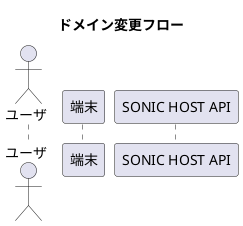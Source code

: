 @startuml ドメイン変更フロー
title ドメイン変更フロー

actor "ユーザ" as user
participant "端末" as device
participant "SONIC HOST API" as api


@enduml